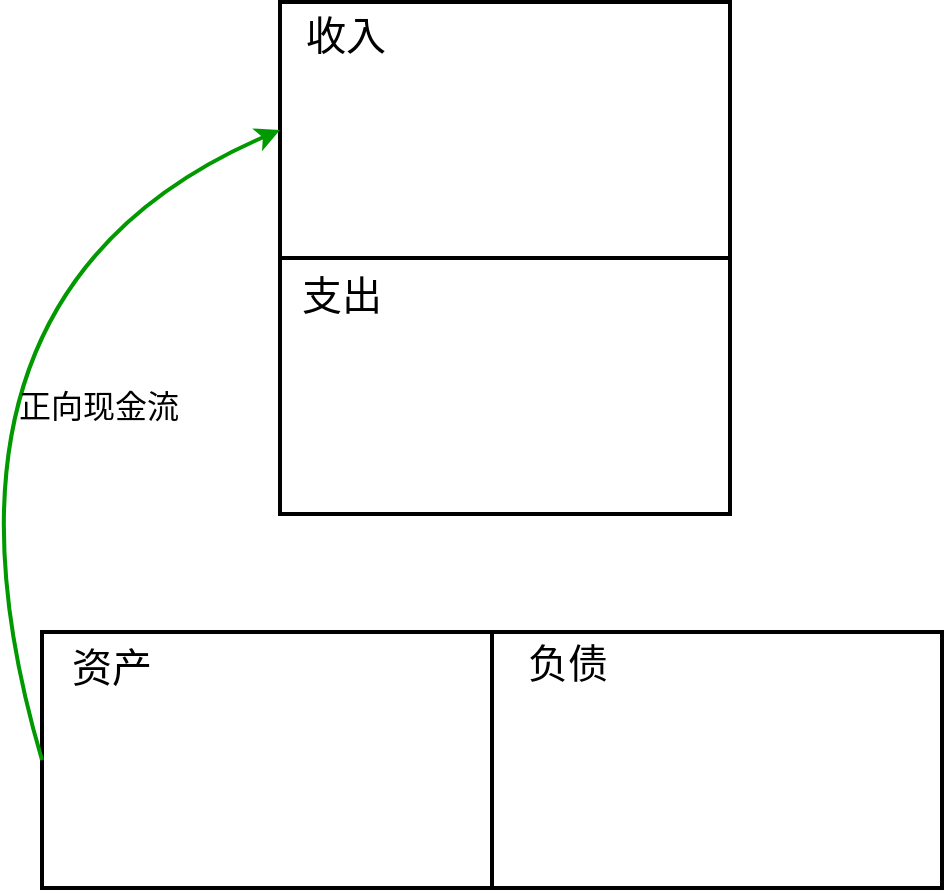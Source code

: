 <mxfile version="14.1.1" type="github">
  <diagram id="Mc1Mba3DYTuaImOtCGLE" name="第 1 页">
    <mxGraphModel dx="981" dy="685" grid="0" gridSize="10" guides="1" tooltips="1" connect="1" arrows="1" fold="1" page="0" pageScale="1" pageWidth="827" pageHeight="1169" math="0" shadow="0">
      <root>
        <mxCell id="0" />
        <mxCell id="1" parent="0" />
        <mxCell id="N7oHEYgILcq-lNXPLO86-1" value="" style="rounded=0;whiteSpace=wrap;html=1;strokeWidth=2;" vertex="1" parent="1">
          <mxGeometry x="171" y="85" width="225" height="128" as="geometry" />
        </mxCell>
        <mxCell id="N7oHEYgILcq-lNXPLO86-5" value="" style="rounded=0;whiteSpace=wrap;html=1;strokeWidth=2;" vertex="1" parent="1">
          <mxGeometry x="171" y="213" width="225" height="128" as="geometry" />
        </mxCell>
        <mxCell id="N7oHEYgILcq-lNXPLO86-6" value="" style="rounded=0;whiteSpace=wrap;html=1;strokeWidth=2;" vertex="1" parent="1">
          <mxGeometry x="52" y="400" width="225" height="128" as="geometry" />
        </mxCell>
        <mxCell id="N7oHEYgILcq-lNXPLO86-7" value="" style="rounded=0;whiteSpace=wrap;html=1;strokeWidth=2;" vertex="1" parent="1">
          <mxGeometry x="277" y="400" width="225" height="128" as="geometry" />
        </mxCell>
        <mxCell id="N7oHEYgILcq-lNXPLO86-8" value="收入" style="text;html=1;strokeColor=none;fillColor=none;align=center;verticalAlign=middle;whiteSpace=wrap;rounded=0;fontSize=20;" vertex="1" parent="1">
          <mxGeometry x="173" y="91" width="62" height="20" as="geometry" />
        </mxCell>
        <mxCell id="N7oHEYgILcq-lNXPLO86-10" value="支出&lt;span style=&quot;color: rgba(0 , 0 , 0 , 0) ; font-family: monospace ; font-size: 0px&quot;&gt;%3CmxGraphModel%3E%3Croot%3E%3CmxCell%20id%3D%220%22%2F%3E%3CmxCell%20id%3D%221%22%20parent%3D%220%22%2F%3E%3CmxCell%20id%3D%222%22%20value%3D%22%E6%94%B6%E5%85%A5%22%20style%3D%22text%3Bhtml%3D1%3BstrokeColor%3Dnone%3BfillColor%3Dnone%3Balign%3Dcenter%3BverticalAlign%3Dmiddle%3BwhiteSpace%3Dwrap%3Brounded%3D0%3BfontSize%3D20%3B%22%20vertex%3D%221%22%20parent%3D%221%22%3E%3CmxGeometry%20x%3D%22173%22%20y%3D%2291%22%20width%3D%2262%22%20height%3D%2220%22%20as%3D%22geometry%22%2F%3E%3C%2FmxCell%3E%3C%2Froot%3E%3C%2FmxGraphModel%3E&lt;/span&gt;" style="text;html=1;strokeColor=none;fillColor=none;align=center;verticalAlign=middle;whiteSpace=wrap;rounded=0;fontSize=20;" vertex="1" parent="1">
          <mxGeometry x="171" y="221" width="62" height="20" as="geometry" />
        </mxCell>
        <mxCell id="N7oHEYgILcq-lNXPLO86-11" value="资产" style="text;html=1;strokeColor=none;fillColor=none;align=center;verticalAlign=middle;whiteSpace=wrap;rounded=0;fontSize=20;" vertex="1" parent="1">
          <mxGeometry x="56" y="407" width="62" height="20" as="geometry" />
        </mxCell>
        <mxCell id="N7oHEYgILcq-lNXPLO86-12" value="负债" style="text;html=1;strokeColor=none;fillColor=none;align=center;verticalAlign=middle;whiteSpace=wrap;rounded=0;fontSize=20;" vertex="1" parent="1">
          <mxGeometry x="284" y="405" width="62" height="20" as="geometry" />
        </mxCell>
        <mxCell id="N7oHEYgILcq-lNXPLO86-13" value="" style="curved=1;endArrow=classic;html=1;fontSize=20;strokeWidth=2;exitX=0;exitY=0.5;exitDx=0;exitDy=0;entryX=0;entryY=0.5;entryDx=0;entryDy=0;strokeColor=#009900;" edge="1" parent="1" source="N7oHEYgILcq-lNXPLO86-6" target="N7oHEYgILcq-lNXPLO86-1">
          <mxGeometry width="50" height="50" relative="1" as="geometry">
            <mxPoint x="387" y="364" as="sourcePoint" />
            <mxPoint x="437" y="314" as="targetPoint" />
            <Array as="points">
              <mxPoint x="-17" y="230" />
            </Array>
          </mxGeometry>
        </mxCell>
        <mxCell id="N7oHEYgILcq-lNXPLO86-14" value="正向现金流" style="edgeLabel;html=1;align=center;verticalAlign=middle;resizable=0;points=[];fontSize=16;labelBackgroundColor=none;" vertex="1" connectable="0" parent="N7oHEYgILcq-lNXPLO86-13">
          <mxGeometry x="-0.137" y="-55" relative="1" as="geometry">
            <mxPoint x="30.12" y="23.63" as="offset" />
          </mxGeometry>
        </mxCell>
      </root>
    </mxGraphModel>
  </diagram>
</mxfile>
